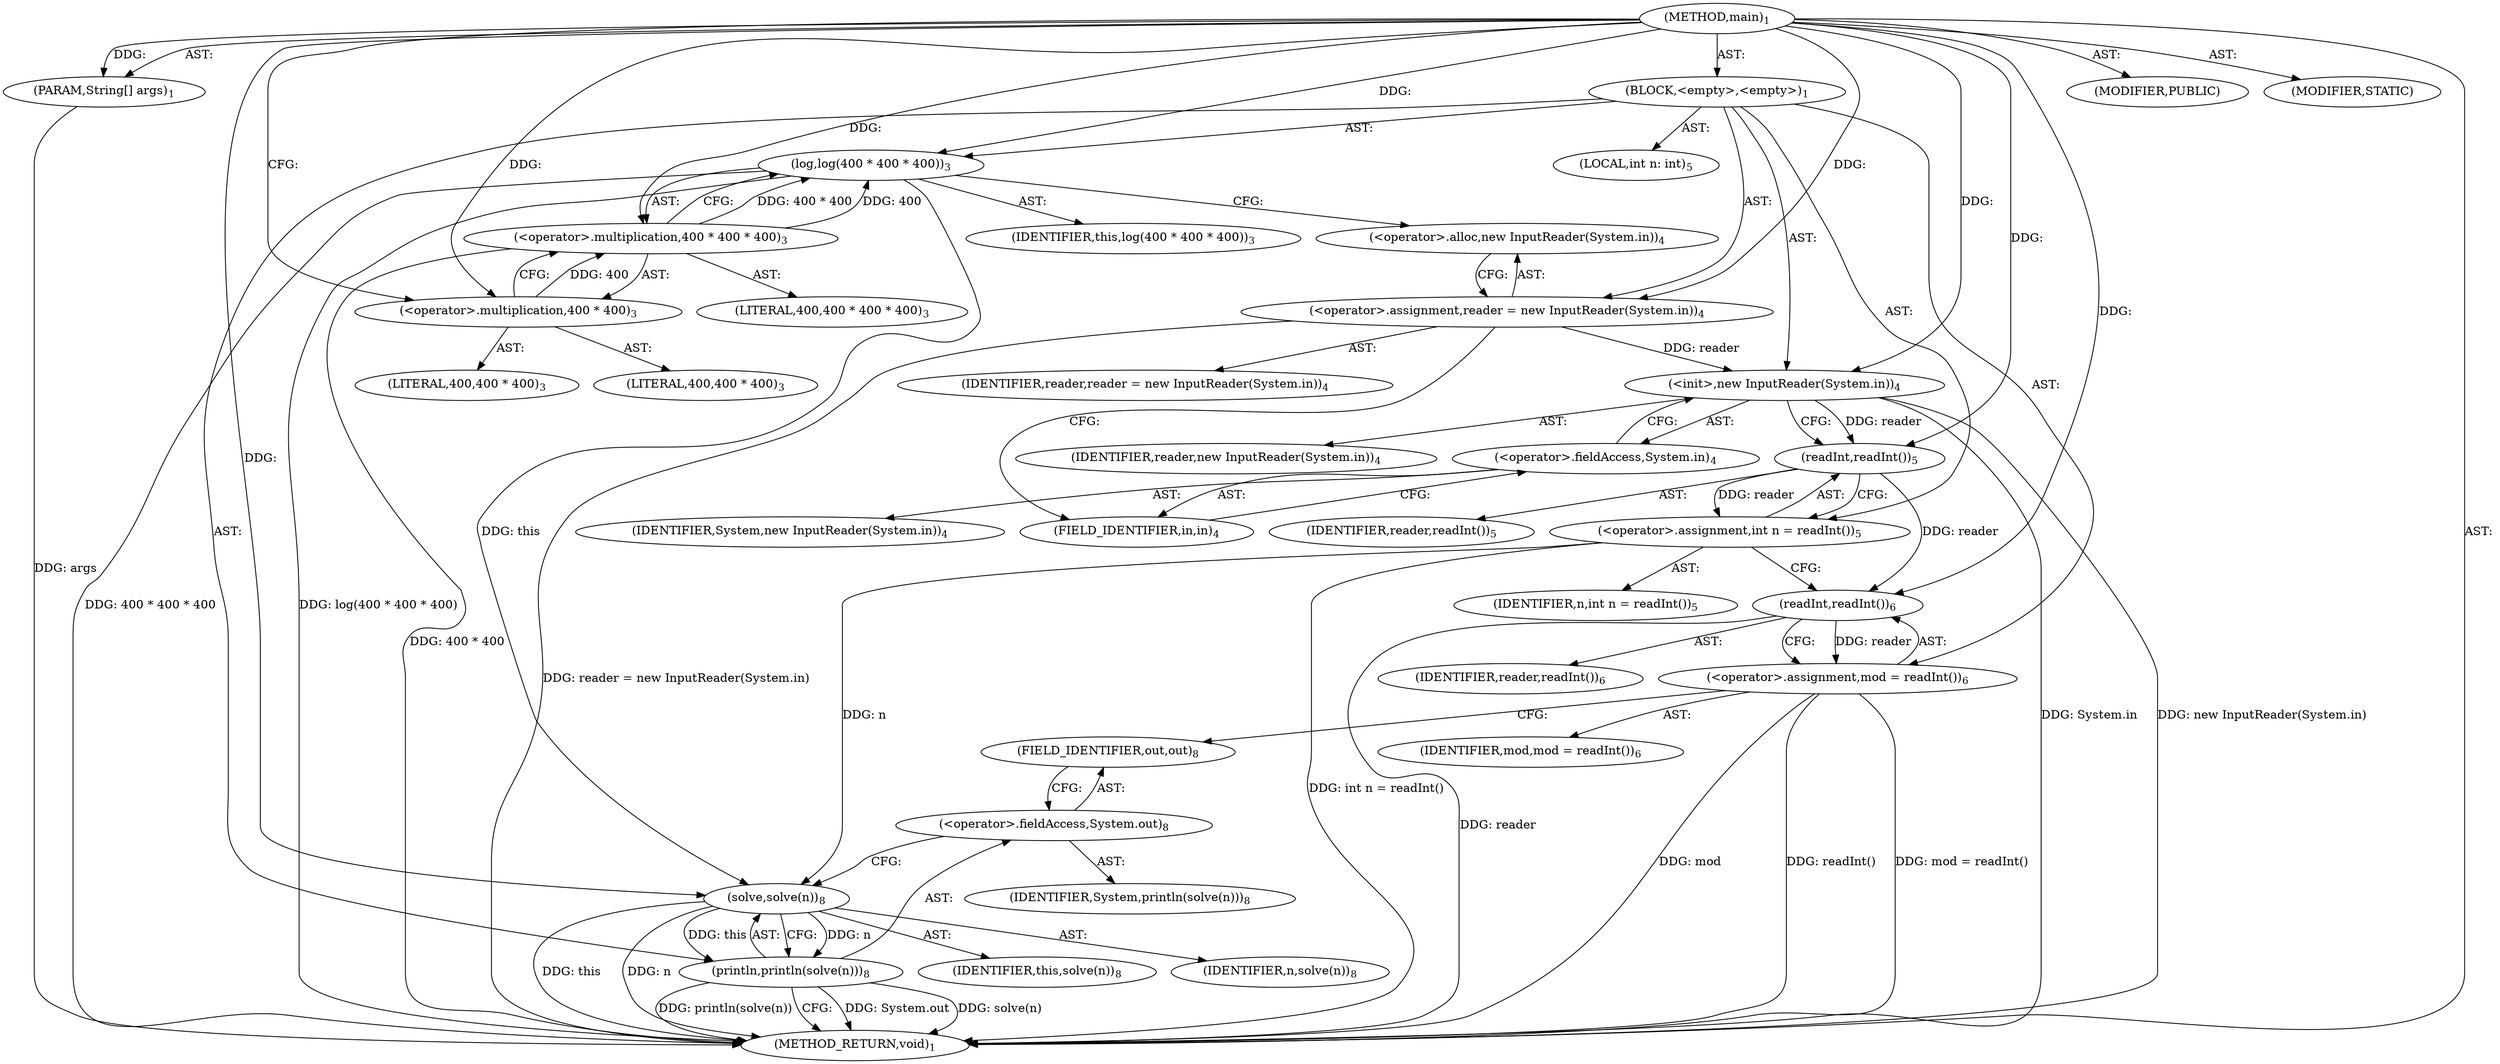digraph "main" {  
"17" [label = <(METHOD,main)<SUB>1</SUB>> ]
"18" [label = <(PARAM,String[] args)<SUB>1</SUB>> ]
"19" [label = <(BLOCK,&lt;empty&gt;,&lt;empty&gt;)<SUB>1</SUB>> ]
"20" [label = <(log,log(400 * 400 * 400))<SUB>3</SUB>> ]
"21" [label = <(IDENTIFIER,this,log(400 * 400 * 400))<SUB>3</SUB>> ]
"22" [label = <(&lt;operator&gt;.multiplication,400 * 400 * 400)<SUB>3</SUB>> ]
"23" [label = <(&lt;operator&gt;.multiplication,400 * 400)<SUB>3</SUB>> ]
"24" [label = <(LITERAL,400,400 * 400)<SUB>3</SUB>> ]
"25" [label = <(LITERAL,400,400 * 400)<SUB>3</SUB>> ]
"26" [label = <(LITERAL,400,400 * 400 * 400)<SUB>3</SUB>> ]
"27" [label = <(&lt;operator&gt;.assignment,reader = new InputReader(System.in))<SUB>4</SUB>> ]
"28" [label = <(IDENTIFIER,reader,reader = new InputReader(System.in))<SUB>4</SUB>> ]
"29" [label = <(&lt;operator&gt;.alloc,new InputReader(System.in))<SUB>4</SUB>> ]
"30" [label = <(&lt;init&gt;,new InputReader(System.in))<SUB>4</SUB>> ]
"31" [label = <(IDENTIFIER,reader,new InputReader(System.in))<SUB>4</SUB>> ]
"32" [label = <(&lt;operator&gt;.fieldAccess,System.in)<SUB>4</SUB>> ]
"33" [label = <(IDENTIFIER,System,new InputReader(System.in))<SUB>4</SUB>> ]
"34" [label = <(FIELD_IDENTIFIER,in,in)<SUB>4</SUB>> ]
"35" [label = <(LOCAL,int n: int)<SUB>5</SUB>> ]
"36" [label = <(&lt;operator&gt;.assignment,int n = readInt())<SUB>5</SUB>> ]
"37" [label = <(IDENTIFIER,n,int n = readInt())<SUB>5</SUB>> ]
"38" [label = <(readInt,readInt())<SUB>5</SUB>> ]
"39" [label = <(IDENTIFIER,reader,readInt())<SUB>5</SUB>> ]
"40" [label = <(&lt;operator&gt;.assignment,mod = readInt())<SUB>6</SUB>> ]
"41" [label = <(IDENTIFIER,mod,mod = readInt())<SUB>6</SUB>> ]
"42" [label = <(readInt,readInt())<SUB>6</SUB>> ]
"43" [label = <(IDENTIFIER,reader,readInt())<SUB>6</SUB>> ]
"44" [label = <(println,println(solve(n)))<SUB>8</SUB>> ]
"45" [label = <(&lt;operator&gt;.fieldAccess,System.out)<SUB>8</SUB>> ]
"46" [label = <(IDENTIFIER,System,println(solve(n)))<SUB>8</SUB>> ]
"47" [label = <(FIELD_IDENTIFIER,out,out)<SUB>8</SUB>> ]
"48" [label = <(solve,solve(n))<SUB>8</SUB>> ]
"49" [label = <(IDENTIFIER,this,solve(n))<SUB>8</SUB>> ]
"50" [label = <(IDENTIFIER,n,solve(n))<SUB>8</SUB>> ]
"51" [label = <(MODIFIER,PUBLIC)> ]
"52" [label = <(MODIFIER,STATIC)> ]
"53" [label = <(METHOD_RETURN,void)<SUB>1</SUB>> ]
  "17" -> "18"  [ label = "AST: "] 
  "17" -> "19"  [ label = "AST: "] 
  "17" -> "51"  [ label = "AST: "] 
  "17" -> "52"  [ label = "AST: "] 
  "17" -> "53"  [ label = "AST: "] 
  "19" -> "20"  [ label = "AST: "] 
  "19" -> "27"  [ label = "AST: "] 
  "19" -> "30"  [ label = "AST: "] 
  "19" -> "35"  [ label = "AST: "] 
  "19" -> "36"  [ label = "AST: "] 
  "19" -> "40"  [ label = "AST: "] 
  "19" -> "44"  [ label = "AST: "] 
  "20" -> "21"  [ label = "AST: "] 
  "20" -> "22"  [ label = "AST: "] 
  "22" -> "23"  [ label = "AST: "] 
  "22" -> "26"  [ label = "AST: "] 
  "23" -> "24"  [ label = "AST: "] 
  "23" -> "25"  [ label = "AST: "] 
  "27" -> "28"  [ label = "AST: "] 
  "27" -> "29"  [ label = "AST: "] 
  "30" -> "31"  [ label = "AST: "] 
  "30" -> "32"  [ label = "AST: "] 
  "32" -> "33"  [ label = "AST: "] 
  "32" -> "34"  [ label = "AST: "] 
  "36" -> "37"  [ label = "AST: "] 
  "36" -> "38"  [ label = "AST: "] 
  "38" -> "39"  [ label = "AST: "] 
  "40" -> "41"  [ label = "AST: "] 
  "40" -> "42"  [ label = "AST: "] 
  "42" -> "43"  [ label = "AST: "] 
  "44" -> "45"  [ label = "AST: "] 
  "44" -> "48"  [ label = "AST: "] 
  "45" -> "46"  [ label = "AST: "] 
  "45" -> "47"  [ label = "AST: "] 
  "48" -> "49"  [ label = "AST: "] 
  "48" -> "50"  [ label = "AST: "] 
  "20" -> "29"  [ label = "CFG: "] 
  "27" -> "34"  [ label = "CFG: "] 
  "30" -> "38"  [ label = "CFG: "] 
  "36" -> "42"  [ label = "CFG: "] 
  "40" -> "47"  [ label = "CFG: "] 
  "44" -> "53"  [ label = "CFG: "] 
  "22" -> "20"  [ label = "CFG: "] 
  "29" -> "27"  [ label = "CFG: "] 
  "32" -> "30"  [ label = "CFG: "] 
  "38" -> "36"  [ label = "CFG: "] 
  "42" -> "40"  [ label = "CFG: "] 
  "45" -> "48"  [ label = "CFG: "] 
  "48" -> "44"  [ label = "CFG: "] 
  "23" -> "22"  [ label = "CFG: "] 
  "34" -> "32"  [ label = "CFG: "] 
  "47" -> "45"  [ label = "CFG: "] 
  "17" -> "23"  [ label = "CFG: "] 
  "18" -> "53"  [ label = "DDG: args"] 
  "22" -> "53"  [ label = "DDG: 400 * 400"] 
  "20" -> "53"  [ label = "DDG: 400 * 400 * 400"] 
  "20" -> "53"  [ label = "DDG: log(400 * 400 * 400)"] 
  "27" -> "53"  [ label = "DDG: reader = new InputReader(System.in)"] 
  "30" -> "53"  [ label = "DDG: System.in"] 
  "30" -> "53"  [ label = "DDG: new InputReader(System.in)"] 
  "36" -> "53"  [ label = "DDG: int n = readInt()"] 
  "42" -> "53"  [ label = "DDG: reader"] 
  "40" -> "53"  [ label = "DDG: readInt()"] 
  "40" -> "53"  [ label = "DDG: mod = readInt()"] 
  "44" -> "53"  [ label = "DDG: System.out"] 
  "48" -> "53"  [ label = "DDG: this"] 
  "48" -> "53"  [ label = "DDG: n"] 
  "44" -> "53"  [ label = "DDG: solve(n)"] 
  "44" -> "53"  [ label = "DDG: println(solve(n))"] 
  "40" -> "53"  [ label = "DDG: mod"] 
  "17" -> "18"  [ label = "DDG: "] 
  "17" -> "27"  [ label = "DDG: "] 
  "38" -> "36"  [ label = "DDG: reader"] 
  "42" -> "40"  [ label = "DDG: reader"] 
  "17" -> "20"  [ label = "DDG: "] 
  "22" -> "20"  [ label = "DDG: 400 * 400"] 
  "22" -> "20"  [ label = "DDG: 400"] 
  "27" -> "30"  [ label = "DDG: reader"] 
  "17" -> "30"  [ label = "DDG: "] 
  "48" -> "44"  [ label = "DDG: this"] 
  "48" -> "44"  [ label = "DDG: n"] 
  "23" -> "22"  [ label = "DDG: 400"] 
  "17" -> "22"  [ label = "DDG: "] 
  "30" -> "38"  [ label = "DDG: reader"] 
  "17" -> "38"  [ label = "DDG: "] 
  "38" -> "42"  [ label = "DDG: reader"] 
  "17" -> "42"  [ label = "DDG: "] 
  "20" -> "48"  [ label = "DDG: this"] 
  "17" -> "48"  [ label = "DDG: "] 
  "36" -> "48"  [ label = "DDG: n"] 
  "17" -> "23"  [ label = "DDG: "] 
}
